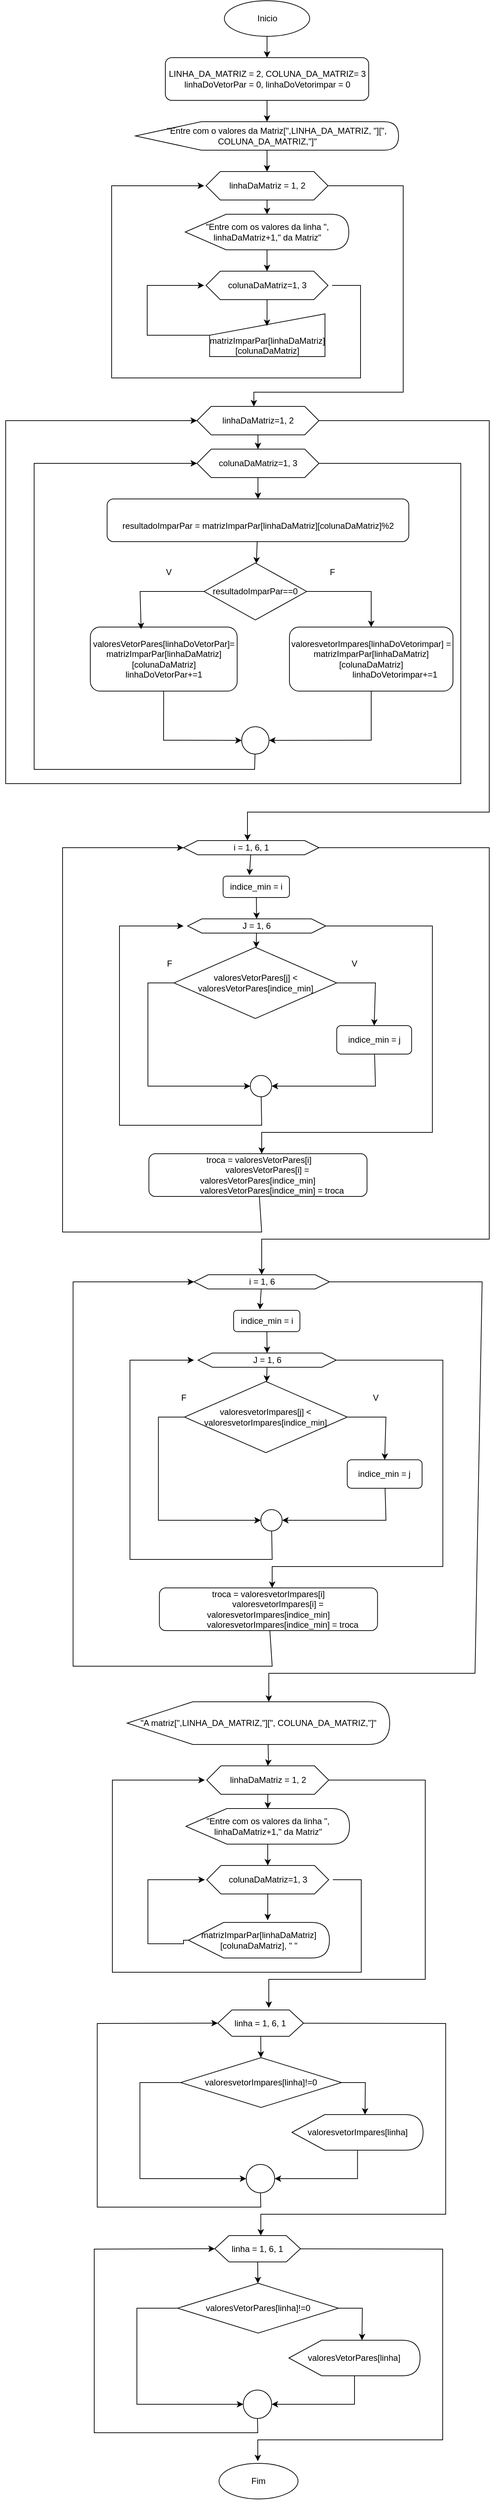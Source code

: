 <mxfile version="22.1.0" type="device">
  <diagram name="Página-1" id="ue63K10CFJ6aUtLxXUdk">
    <mxGraphModel dx="839" dy="464" grid="1" gridSize="10" guides="1" tooltips="1" connect="1" arrows="1" fold="1" page="1" pageScale="1" pageWidth="827" pageHeight="1169" math="0" shadow="0">
      <root>
        <mxCell id="0" />
        <mxCell id="1" parent="0" />
        <mxCell id="Yjbcp0f1BBSYqEVXcpDD-9" style="edgeStyle=orthogonalEdgeStyle;rounded=0;orthogonalLoop=1;jettySize=auto;html=1;" parent="1" source="Yjbcp0f1BBSYqEVXcpDD-1" target="Yjbcp0f1BBSYqEVXcpDD-4" edge="1">
          <mxGeometry relative="1" as="geometry" />
        </mxCell>
        <mxCell id="Yjbcp0f1BBSYqEVXcpDD-1" value="LINHA_DA_MATRIZ = 2, COLUNA_DA_MATRIZ= 3&lt;br&gt;linhaDoVetorPar = 0, linhaDoVetorimpar = 0" style="rounded=1;whiteSpace=wrap;html=1;" parent="1" vertex="1">
          <mxGeometry x="264.5" y="100" width="286" height="60" as="geometry" />
        </mxCell>
        <mxCell id="Yjbcp0f1BBSYqEVXcpDD-3" style="edgeStyle=orthogonalEdgeStyle;rounded=0;orthogonalLoop=1;jettySize=auto;html=1;" parent="1" source="Yjbcp0f1BBSYqEVXcpDD-2" target="Yjbcp0f1BBSYqEVXcpDD-1" edge="1">
          <mxGeometry relative="1" as="geometry" />
        </mxCell>
        <mxCell id="Yjbcp0f1BBSYqEVXcpDD-2" value="Inicio" style="ellipse;whiteSpace=wrap;html=1;" parent="1" vertex="1">
          <mxGeometry x="347.5" y="20" width="120" height="50" as="geometry" />
        </mxCell>
        <mxCell id="Yjbcp0f1BBSYqEVXcpDD-8" style="edgeStyle=orthogonalEdgeStyle;rounded=0;orthogonalLoop=1;jettySize=auto;html=1;" parent="1" source="Yjbcp0f1BBSYqEVXcpDD-4" target="Yjbcp0f1BBSYqEVXcpDD-7" edge="1">
          <mxGeometry relative="1" as="geometry" />
        </mxCell>
        <mxCell id="Yjbcp0f1BBSYqEVXcpDD-4" value="&amp;nbsp; &amp;nbsp; &amp;nbsp; &amp;nbsp; &quot;Entre com o valores da Matriz[&quot;,LINHA_DA_MATRIZ, &quot;][&quot;, COLUNA_DA_MATRIZ,&quot;]&quot;" style="shape=display;whiteSpace=wrap;html=1;" parent="1" vertex="1">
          <mxGeometry x="222.5" y="190" width="370" height="40" as="geometry" />
        </mxCell>
        <mxCell id="Yjbcp0f1BBSYqEVXcpDD-13" style="edgeStyle=orthogonalEdgeStyle;rounded=0;orthogonalLoop=1;jettySize=auto;html=1;" parent="1" source="Yjbcp0f1BBSYqEVXcpDD-7" target="Yjbcp0f1BBSYqEVXcpDD-10" edge="1">
          <mxGeometry relative="1" as="geometry" />
        </mxCell>
        <mxCell id="Yjbcp0f1BBSYqEVXcpDD-21" style="edgeStyle=none;rounded=0;orthogonalLoop=1;jettySize=auto;html=1;" parent="1" source="Yjbcp0f1BBSYqEVXcpDD-7" edge="1">
          <mxGeometry relative="1" as="geometry">
            <mxPoint x="389" y="590" as="targetPoint" />
            <Array as="points">
              <mxPoint x="599" y="280" />
              <mxPoint x="599" y="570" />
              <mxPoint x="389" y="570" />
            </Array>
          </mxGeometry>
        </mxCell>
        <mxCell id="Yjbcp0f1BBSYqEVXcpDD-7" value="linhaDaMatriz = 1, 2" style="shape=hexagon;perimeter=hexagonPerimeter2;whiteSpace=wrap;html=1;fixedSize=1;" parent="1" vertex="1">
          <mxGeometry x="321.75" y="260" width="171.5" height="40" as="geometry" />
        </mxCell>
        <mxCell id="Yjbcp0f1BBSYqEVXcpDD-14" style="edgeStyle=orthogonalEdgeStyle;rounded=0;orthogonalLoop=1;jettySize=auto;html=1;" parent="1" source="Yjbcp0f1BBSYqEVXcpDD-10" target="Yjbcp0f1BBSYqEVXcpDD-12" edge="1">
          <mxGeometry relative="1" as="geometry" />
        </mxCell>
        <mxCell id="Yjbcp0f1BBSYqEVXcpDD-10" value="&quot;Entre com os valores da linha &quot;, linhaDaMatriz+1,&quot; da Matriz&quot;" style="shape=display;whiteSpace=wrap;html=1;" parent="1" vertex="1">
          <mxGeometry x="292.5" y="320" width="230" height="50" as="geometry" />
        </mxCell>
        <mxCell id="Yjbcp0f1BBSYqEVXcpDD-12" value="colunaDaMatriz=1, 3" style="shape=hexagon;perimeter=hexagonPerimeter2;whiteSpace=wrap;html=1;fixedSize=1;" parent="1" vertex="1">
          <mxGeometry x="321.75" y="400" width="171.5" height="40" as="geometry" />
        </mxCell>
        <mxCell id="Yjbcp0f1BBSYqEVXcpDD-18" style="edgeStyle=orthogonalEdgeStyle;rounded=0;orthogonalLoop=1;jettySize=auto;html=1;" parent="1" source="Yjbcp0f1BBSYqEVXcpDD-15" edge="1">
          <mxGeometry relative="1" as="geometry">
            <mxPoint x="319" y="420" as="targetPoint" />
            <Array as="points">
              <mxPoint x="239" y="490" />
              <mxPoint x="239" y="420" />
              <mxPoint x="299" y="420" />
            </Array>
          </mxGeometry>
        </mxCell>
        <mxCell id="Yjbcp0f1BBSYqEVXcpDD-20" style="edgeStyle=none;rounded=0;orthogonalLoop=1;jettySize=auto;html=1;" parent="1" edge="1">
          <mxGeometry relative="1" as="geometry">
            <mxPoint x="319" y="280" as="targetPoint" />
            <mxPoint x="499" y="420" as="sourcePoint" />
            <Array as="points">
              <mxPoint x="539" y="420" />
              <mxPoint x="539" y="490" />
              <mxPoint x="539" y="550" />
              <mxPoint x="189" y="550" />
              <mxPoint x="189" y="280" />
            </Array>
          </mxGeometry>
        </mxCell>
        <mxCell id="Yjbcp0f1BBSYqEVXcpDD-15" value="&lt;br&gt;&lt;br&gt;matrizImparPar[linhaDaMatriz][colunaDaMatriz]" style="shape=manualInput;whiteSpace=wrap;html=1;" parent="1" vertex="1">
          <mxGeometry x="326.75" y="460" width="162.25" height="60" as="geometry" />
        </mxCell>
        <mxCell id="Yjbcp0f1BBSYqEVXcpDD-16" style="edgeStyle=orthogonalEdgeStyle;rounded=0;orthogonalLoop=1;jettySize=auto;html=1;entryX=0.497;entryY=0.283;entryDx=0;entryDy=0;entryPerimeter=0;" parent="1" source="Yjbcp0f1BBSYqEVXcpDD-12" target="Yjbcp0f1BBSYqEVXcpDD-15" edge="1">
          <mxGeometry relative="1" as="geometry" />
        </mxCell>
        <mxCell id="Yjbcp0f1BBSYqEVXcpDD-24" style="edgeStyle=none;rounded=0;orthogonalLoop=1;jettySize=auto;html=1;" parent="1" source="Yjbcp0f1BBSYqEVXcpDD-22" target="Yjbcp0f1BBSYqEVXcpDD-23" edge="1">
          <mxGeometry relative="1" as="geometry" />
        </mxCell>
        <mxCell id="Yjbcp0f1BBSYqEVXcpDD-42" style="edgeStyle=none;rounded=0;orthogonalLoop=1;jettySize=auto;html=1;" parent="1" source="Yjbcp0f1BBSYqEVXcpDD-22" edge="1">
          <mxGeometry relative="1" as="geometry">
            <mxPoint x="380" y="1200" as="targetPoint" />
            <Array as="points">
              <mxPoint x="720" y="610" />
              <mxPoint x="720" y="1160" />
              <mxPoint x="380" y="1160" />
            </Array>
          </mxGeometry>
        </mxCell>
        <mxCell id="Yjbcp0f1BBSYqEVXcpDD-22" value="linhaDaMatriz=1, 2" style="shape=hexagon;perimeter=hexagonPerimeter2;whiteSpace=wrap;html=1;fixedSize=1;" parent="1" vertex="1">
          <mxGeometry x="309" y="590" width="171.5" height="40" as="geometry" />
        </mxCell>
        <mxCell id="Yjbcp0f1BBSYqEVXcpDD-26" style="edgeStyle=none;rounded=0;orthogonalLoop=1;jettySize=auto;html=1;" parent="1" source="Yjbcp0f1BBSYqEVXcpDD-23" target="Yjbcp0f1BBSYqEVXcpDD-25" edge="1">
          <mxGeometry relative="1" as="geometry" />
        </mxCell>
        <mxCell id="Yjbcp0f1BBSYqEVXcpDD-41" style="edgeStyle=none;rounded=0;orthogonalLoop=1;jettySize=auto;html=1;entryX=0;entryY=0.5;entryDx=0;entryDy=0;" parent="1" source="Yjbcp0f1BBSYqEVXcpDD-23" target="Yjbcp0f1BBSYqEVXcpDD-22" edge="1">
          <mxGeometry relative="1" as="geometry">
            <mxPoint x="80" y="600" as="targetPoint" />
            <Array as="points">
              <mxPoint x="680" y="670" />
              <mxPoint x="680" y="1120" />
              <mxPoint x="40" y="1120" />
              <mxPoint x="40" y="610" />
            </Array>
          </mxGeometry>
        </mxCell>
        <mxCell id="Yjbcp0f1BBSYqEVXcpDD-23" value="colunaDaMatriz=1, 3" style="shape=hexagon;perimeter=hexagonPerimeter2;whiteSpace=wrap;html=1;fixedSize=1;" parent="1" vertex="1">
          <mxGeometry x="309" y="650" width="171.5" height="40" as="geometry" />
        </mxCell>
        <mxCell id="Yjbcp0f1BBSYqEVXcpDD-28" style="edgeStyle=none;rounded=0;orthogonalLoop=1;jettySize=auto;html=1;" parent="1" source="Yjbcp0f1BBSYqEVXcpDD-25" target="Yjbcp0f1BBSYqEVXcpDD-27" edge="1">
          <mxGeometry relative="1" as="geometry" />
        </mxCell>
        <mxCell id="Yjbcp0f1BBSYqEVXcpDD-25" value="&lt;div&gt;&lt;br&gt;&lt;/div&gt;&lt;div&gt;resultadoImparPar = matrizImparPar[linhaDaMatriz][colunaDaMatriz]%2&lt;span style=&quot;&quot;&gt;&lt;/span&gt;&lt;/div&gt;" style="rounded=1;whiteSpace=wrap;html=1;" parent="1" vertex="1">
          <mxGeometry x="182.63" y="720" width="424.25" height="60" as="geometry" />
        </mxCell>
        <mxCell id="Yjbcp0f1BBSYqEVXcpDD-32" style="edgeStyle=none;rounded=0;orthogonalLoop=1;jettySize=auto;html=1;entryX=0.5;entryY=0;entryDx=0;entryDy=0;" parent="1" source="Yjbcp0f1BBSYqEVXcpDD-27" target="Yjbcp0f1BBSYqEVXcpDD-30" edge="1">
          <mxGeometry relative="1" as="geometry">
            <Array as="points">
              <mxPoint x="554" y="850" />
            </Array>
          </mxGeometry>
        </mxCell>
        <mxCell id="Yjbcp0f1BBSYqEVXcpDD-27" value="resultadoImparPar==0" style="rhombus;whiteSpace=wrap;html=1;" parent="1" vertex="1">
          <mxGeometry x="319" y="810" width="144.25" height="80" as="geometry" />
        </mxCell>
        <mxCell id="Yjbcp0f1BBSYqEVXcpDD-37" style="edgeStyle=none;rounded=0;orthogonalLoop=1;jettySize=auto;html=1;entryX=0;entryY=0.5;entryDx=0;entryDy=0;" parent="1" source="Yjbcp0f1BBSYqEVXcpDD-29" target="Yjbcp0f1BBSYqEVXcpDD-35" edge="1">
          <mxGeometry relative="1" as="geometry">
            <Array as="points">
              <mxPoint x="262" y="1059" />
            </Array>
          </mxGeometry>
        </mxCell>
        <mxCell id="Yjbcp0f1BBSYqEVXcpDD-29" value="&lt;div&gt;valoresVetorPares[linhaDoVetorPar]= matrizImparPar[linhaDaMatriz][colunaDaMatriz]&lt;/div&gt;&lt;div&gt;linhaDoVetorPar+=1&lt;span style=&quot;&quot;&gt;&lt;/span&gt;&lt;/div&gt;" style="rounded=1;whiteSpace=wrap;html=1;" parent="1" vertex="1">
          <mxGeometry x="159" y="900" width="206.5" height="90" as="geometry" />
        </mxCell>
        <mxCell id="Yjbcp0f1BBSYqEVXcpDD-38" style="edgeStyle=none;rounded=0;orthogonalLoop=1;jettySize=auto;html=1;entryX=1;entryY=0.5;entryDx=0;entryDy=0;" parent="1" source="Yjbcp0f1BBSYqEVXcpDD-30" target="Yjbcp0f1BBSYqEVXcpDD-35" edge="1">
          <mxGeometry relative="1" as="geometry">
            <Array as="points">
              <mxPoint x="554" y="1059" />
            </Array>
          </mxGeometry>
        </mxCell>
        <mxCell id="Yjbcp0f1BBSYqEVXcpDD-30" value="valoresvetorImpares[linhaDoVetorimpar] = matrizImparPar[linhaDaMatriz][colunaDaMatriz]&#xa;                    linhaDoVetorimpar+=1" style="rounded=1;whiteSpace=wrap;html=1;" parent="1" vertex="1">
          <mxGeometry x="439" y="900" width="230" height="90" as="geometry" />
        </mxCell>
        <mxCell id="Yjbcp0f1BBSYqEVXcpDD-31" style="edgeStyle=none;rounded=0;orthogonalLoop=1;jettySize=auto;html=1;entryX=0.346;entryY=0.033;entryDx=0;entryDy=0;entryPerimeter=0;" parent="1" source="Yjbcp0f1BBSYqEVXcpDD-27" target="Yjbcp0f1BBSYqEVXcpDD-29" edge="1">
          <mxGeometry relative="1" as="geometry">
            <Array as="points">
              <mxPoint x="229" y="850" />
            </Array>
          </mxGeometry>
        </mxCell>
        <mxCell id="Yjbcp0f1BBSYqEVXcpDD-33" value="V" style="text;html=1;align=center;verticalAlign=middle;resizable=0;points=[];autosize=1;strokeColor=none;fillColor=none;" parent="1" vertex="1">
          <mxGeometry x="254" y="808" width="30" height="30" as="geometry" />
        </mxCell>
        <mxCell id="Yjbcp0f1BBSYqEVXcpDD-34" value="F" style="text;html=1;align=center;verticalAlign=middle;resizable=0;points=[];autosize=1;strokeColor=none;fillColor=none;" parent="1" vertex="1">
          <mxGeometry x="484" y="808" width="30" height="30" as="geometry" />
        </mxCell>
        <mxCell id="Yjbcp0f1BBSYqEVXcpDD-40" style="edgeStyle=none;rounded=0;orthogonalLoop=1;jettySize=auto;html=1;entryX=0;entryY=0.5;entryDx=0;entryDy=0;" parent="1" source="Yjbcp0f1BBSYqEVXcpDD-35" target="Yjbcp0f1BBSYqEVXcpDD-23" edge="1">
          <mxGeometry relative="1" as="geometry">
            <mxPoint x="130" y="670" as="targetPoint" />
            <Array as="points">
              <mxPoint x="390" y="1100" />
              <mxPoint x="80" y="1100" />
              <mxPoint x="80" y="670" />
            </Array>
          </mxGeometry>
        </mxCell>
        <mxCell id="Yjbcp0f1BBSYqEVXcpDD-35" value="" style="ellipse;whiteSpace=wrap;html=1;aspect=fixed;" parent="1" vertex="1">
          <mxGeometry x="371.88" y="1040" width="38.5" height="38.5" as="geometry" />
        </mxCell>
        <mxCell id="Yjbcp0f1BBSYqEVXcpDD-63" style="edgeStyle=none;rounded=0;orthogonalLoop=1;jettySize=auto;html=1;exitX=1;exitY=0.5;exitDx=0;exitDy=0;" parent="1" source="Yjbcp0f1BBSYqEVXcpDD-43" edge="1">
          <mxGeometry relative="1" as="geometry">
            <mxPoint x="400" y="1810" as="targetPoint" />
            <Array as="points">
              <mxPoint x="720" y="1210" />
              <mxPoint x="720" y="1760" />
              <mxPoint x="400" y="1760" />
            </Array>
          </mxGeometry>
        </mxCell>
        <mxCell id="Yjbcp0f1BBSYqEVXcpDD-43" value="i = 1, 6, 1" style="shape=hexagon;perimeter=hexagonPerimeter2;whiteSpace=wrap;html=1;fixedSize=1;" parent="1" vertex="1">
          <mxGeometry x="290" y="1200" width="190.5" height="20" as="geometry" />
        </mxCell>
        <mxCell id="Yjbcp0f1BBSYqEVXcpDD-47" style="edgeStyle=none;rounded=0;orthogonalLoop=1;jettySize=auto;html=1;" parent="1" source="Yjbcp0f1BBSYqEVXcpDD-44" target="Yjbcp0f1BBSYqEVXcpDD-46" edge="1">
          <mxGeometry relative="1" as="geometry" />
        </mxCell>
        <mxCell id="Yjbcp0f1BBSYqEVXcpDD-44" value="indice_min = i" style="rounded=1;whiteSpace=wrap;html=1;" parent="1" vertex="1">
          <mxGeometry x="345.75" y="1250" width="93.25" height="30" as="geometry" />
        </mxCell>
        <mxCell id="Yjbcp0f1BBSYqEVXcpDD-45" style="edgeStyle=none;rounded=0;orthogonalLoop=1;jettySize=auto;html=1;entryX=0.396;entryY=-0.043;entryDx=0;entryDy=0;entryPerimeter=0;" parent="1" source="Yjbcp0f1BBSYqEVXcpDD-43" target="Yjbcp0f1BBSYqEVXcpDD-44" edge="1">
          <mxGeometry relative="1" as="geometry" />
        </mxCell>
        <mxCell id="Yjbcp0f1BBSYqEVXcpDD-49" style="edgeStyle=none;rounded=0;orthogonalLoop=1;jettySize=auto;html=1;" parent="1" source="Yjbcp0f1BBSYqEVXcpDD-46" target="Yjbcp0f1BBSYqEVXcpDD-48" edge="1">
          <mxGeometry relative="1" as="geometry" />
        </mxCell>
        <mxCell id="Yjbcp0f1BBSYqEVXcpDD-59" style="edgeStyle=none;rounded=0;orthogonalLoop=1;jettySize=auto;html=1;" parent="1" source="Yjbcp0f1BBSYqEVXcpDD-46" edge="1">
          <mxGeometry relative="1" as="geometry">
            <mxPoint x="400" y="1640" as="targetPoint" />
            <Array as="points">
              <mxPoint x="640" y="1320" />
              <mxPoint x="640" y="1610" />
              <mxPoint x="400" y="1610" />
            </Array>
          </mxGeometry>
        </mxCell>
        <mxCell id="Yjbcp0f1BBSYqEVXcpDD-46" value="J = 1, 6" style="shape=hexagon;perimeter=hexagonPerimeter2;whiteSpace=wrap;html=1;fixedSize=1;" parent="1" vertex="1">
          <mxGeometry x="295.88" y="1310" width="194.12" height="20" as="geometry" />
        </mxCell>
        <mxCell id="Yjbcp0f1BBSYqEVXcpDD-52" style="edgeStyle=none;rounded=0;orthogonalLoop=1;jettySize=auto;html=1;exitX=1;exitY=0.5;exitDx=0;exitDy=0;entryX=0.5;entryY=0;entryDx=0;entryDy=0;" parent="1" source="Yjbcp0f1BBSYqEVXcpDD-48" target="Yjbcp0f1BBSYqEVXcpDD-50" edge="1">
          <mxGeometry relative="1" as="geometry">
            <Array as="points">
              <mxPoint x="560" y="1400" />
            </Array>
          </mxGeometry>
        </mxCell>
        <mxCell id="Yjbcp0f1BBSYqEVXcpDD-54" style="edgeStyle=none;rounded=0;orthogonalLoop=1;jettySize=auto;html=1;entryX=0;entryY=0.5;entryDx=0;entryDy=0;" parent="1" source="Yjbcp0f1BBSYqEVXcpDD-48" target="Yjbcp0f1BBSYqEVXcpDD-53" edge="1">
          <mxGeometry relative="1" as="geometry">
            <Array as="points">
              <mxPoint x="240" y="1400" />
              <mxPoint x="240" y="1545" />
            </Array>
          </mxGeometry>
        </mxCell>
        <mxCell id="Yjbcp0f1BBSYqEVXcpDD-48" value="valoresVetorPares[j] &amp;lt; valoresVetorPares[indice_min]" style="rhombus;whiteSpace=wrap;html=1;" parent="1" vertex="1">
          <mxGeometry x="276.69" y="1350" width="228.87" height="100" as="geometry" />
        </mxCell>
        <mxCell id="Yjbcp0f1BBSYqEVXcpDD-55" style="edgeStyle=none;rounded=0;orthogonalLoop=1;jettySize=auto;html=1;entryX=1;entryY=0.5;entryDx=0;entryDy=0;" parent="1" source="Yjbcp0f1BBSYqEVXcpDD-50" target="Yjbcp0f1BBSYqEVXcpDD-53" edge="1">
          <mxGeometry relative="1" as="geometry">
            <Array as="points">
              <mxPoint x="560" y="1545" />
            </Array>
          </mxGeometry>
        </mxCell>
        <mxCell id="Yjbcp0f1BBSYqEVXcpDD-50" value="indice_min = j" style="rounded=1;whiteSpace=wrap;html=1;" parent="1" vertex="1">
          <mxGeometry x="505.56" y="1460" width="105.25" height="40" as="geometry" />
        </mxCell>
        <mxCell id="Yjbcp0f1BBSYqEVXcpDD-56" style="edgeStyle=none;rounded=0;orthogonalLoop=1;jettySize=auto;html=1;" parent="1" source="Yjbcp0f1BBSYqEVXcpDD-53" edge="1">
          <mxGeometry relative="1" as="geometry">
            <mxPoint x="290" y="1320" as="targetPoint" />
            <Array as="points">
              <mxPoint x="400" y="1600" />
              <mxPoint x="200" y="1600" />
              <mxPoint x="200" y="1320" />
            </Array>
          </mxGeometry>
        </mxCell>
        <mxCell id="Yjbcp0f1BBSYqEVXcpDD-53" value="" style="ellipse;whiteSpace=wrap;html=1;aspect=fixed;" parent="1" vertex="1">
          <mxGeometry x="384" y="1530" width="30" height="30" as="geometry" />
        </mxCell>
        <mxCell id="Yjbcp0f1BBSYqEVXcpDD-62" style="edgeStyle=none;rounded=0;orthogonalLoop=1;jettySize=auto;html=1;entryX=0;entryY=0.5;entryDx=0;entryDy=0;" parent="1" source="Yjbcp0f1BBSYqEVXcpDD-61" target="Yjbcp0f1BBSYqEVXcpDD-43" edge="1">
          <mxGeometry relative="1" as="geometry">
            <mxPoint x="200" y="1210" as="targetPoint" />
            <Array as="points">
              <mxPoint x="400" y="1750" />
              <mxPoint x="120" y="1750" />
              <mxPoint x="120" y="1210" />
            </Array>
          </mxGeometry>
        </mxCell>
        <mxCell id="Yjbcp0f1BBSYqEVXcpDD-61" value="&lt;div&gt;&amp;nbsp;troca = valoresVetorPares[i]&lt;/div&gt;&lt;div&gt;&amp;nbsp; &amp;nbsp; &amp;nbsp; &amp;nbsp; valoresVetorPares[i] = valoresVetorPares[indice_min]&lt;span style=&quot;&quot;&gt;&lt;/span&gt;&lt;/div&gt;&lt;div&gt;&lt;span style=&quot;&quot;&gt;&lt;span style=&quot;&quot;&gt;&lt;span style=&quot;white-space: pre;&quot;&gt;&amp;nbsp;&amp;nbsp;&amp;nbsp;&amp;nbsp;&lt;/span&gt;&lt;/span&gt;&amp;nbsp; &amp;nbsp; &amp;nbsp; &amp;nbsp; valoresVetorPares[indice_min] = troca&lt;/span&gt;&lt;/div&gt;" style="rounded=1;whiteSpace=wrap;html=1;" parent="1" vertex="1">
          <mxGeometry x="241.38" y="1640" width="306.75" height="60" as="geometry" />
        </mxCell>
        <mxCell id="Yjbcp0f1BBSYqEVXcpDD-84" style="edgeStyle=none;rounded=0;orthogonalLoop=1;jettySize=auto;html=1;" parent="1" source="Yjbcp0f1BBSYqEVXcpDD-64" edge="1">
          <mxGeometry relative="1" as="geometry">
            <mxPoint x="410" y="2410" as="targetPoint" />
            <Array as="points">
              <mxPoint x="710" y="1820" />
              <mxPoint x="700" y="2370" />
              <mxPoint x="410" y="2370" />
            </Array>
          </mxGeometry>
        </mxCell>
        <mxCell id="Yjbcp0f1BBSYqEVXcpDD-64" value="i = 1, 6" style="shape=hexagon;perimeter=hexagonPerimeter2;whiteSpace=wrap;html=1;fixedSize=1;" parent="1" vertex="1">
          <mxGeometry x="304.76" y="1810" width="190.5" height="20" as="geometry" />
        </mxCell>
        <mxCell id="Yjbcp0f1BBSYqEVXcpDD-65" style="edgeStyle=none;rounded=0;orthogonalLoop=1;jettySize=auto;html=1;" parent="1" source="Yjbcp0f1BBSYqEVXcpDD-66" target="Yjbcp0f1BBSYqEVXcpDD-70" edge="1">
          <mxGeometry relative="1" as="geometry" />
        </mxCell>
        <mxCell id="Yjbcp0f1BBSYqEVXcpDD-66" value="indice_min = i" style="rounded=1;whiteSpace=wrap;html=1;" parent="1" vertex="1">
          <mxGeometry x="360.51" y="1860" width="93.25" height="30" as="geometry" />
        </mxCell>
        <mxCell id="Yjbcp0f1BBSYqEVXcpDD-67" style="edgeStyle=none;rounded=0;orthogonalLoop=1;jettySize=auto;html=1;entryX=0.396;entryY=-0.043;entryDx=0;entryDy=0;entryPerimeter=0;" parent="1" source="Yjbcp0f1BBSYqEVXcpDD-64" target="Yjbcp0f1BBSYqEVXcpDD-66" edge="1">
          <mxGeometry relative="1" as="geometry" />
        </mxCell>
        <mxCell id="Yjbcp0f1BBSYqEVXcpDD-68" style="edgeStyle=none;rounded=0;orthogonalLoop=1;jettySize=auto;html=1;" parent="1" source="Yjbcp0f1BBSYqEVXcpDD-70" target="Yjbcp0f1BBSYqEVXcpDD-73" edge="1">
          <mxGeometry relative="1" as="geometry" />
        </mxCell>
        <mxCell id="Yjbcp0f1BBSYqEVXcpDD-69" style="edgeStyle=none;rounded=0;orthogonalLoop=1;jettySize=auto;html=1;" parent="1" source="Yjbcp0f1BBSYqEVXcpDD-70" edge="1">
          <mxGeometry relative="1" as="geometry">
            <mxPoint x="414.76" y="2250" as="targetPoint" />
            <Array as="points">
              <mxPoint x="654.76" y="1930" />
              <mxPoint x="654.76" y="2220" />
              <mxPoint x="414.76" y="2220" />
            </Array>
          </mxGeometry>
        </mxCell>
        <mxCell id="Yjbcp0f1BBSYqEVXcpDD-70" value="J = 1, 6" style="shape=hexagon;perimeter=hexagonPerimeter2;whiteSpace=wrap;html=1;fixedSize=1;" parent="1" vertex="1">
          <mxGeometry x="310.64" y="1920" width="194.12" height="20" as="geometry" />
        </mxCell>
        <mxCell id="Yjbcp0f1BBSYqEVXcpDD-71" style="edgeStyle=none;rounded=0;orthogonalLoop=1;jettySize=auto;html=1;exitX=1;exitY=0.5;exitDx=0;exitDy=0;entryX=0.5;entryY=0;entryDx=0;entryDy=0;" parent="1" source="Yjbcp0f1BBSYqEVXcpDD-73" target="Yjbcp0f1BBSYqEVXcpDD-75" edge="1">
          <mxGeometry relative="1" as="geometry">
            <Array as="points">
              <mxPoint x="574.76" y="2010" />
            </Array>
          </mxGeometry>
        </mxCell>
        <mxCell id="Yjbcp0f1BBSYqEVXcpDD-72" style="edgeStyle=none;rounded=0;orthogonalLoop=1;jettySize=auto;html=1;entryX=0;entryY=0.5;entryDx=0;entryDy=0;" parent="1" source="Yjbcp0f1BBSYqEVXcpDD-73" target="Yjbcp0f1BBSYqEVXcpDD-77" edge="1">
          <mxGeometry relative="1" as="geometry">
            <Array as="points">
              <mxPoint x="254.76" y="2010" />
              <mxPoint x="254.76" y="2155" />
            </Array>
          </mxGeometry>
        </mxCell>
        <mxCell id="Yjbcp0f1BBSYqEVXcpDD-73" value="valoresvetorImpares[j] &amp;lt; valoresvetorImpares[indice_min]" style="rhombus;whiteSpace=wrap;html=1;" parent="1" vertex="1">
          <mxGeometry x="291.45" y="1960" width="228.87" height="100" as="geometry" />
        </mxCell>
        <mxCell id="Yjbcp0f1BBSYqEVXcpDD-74" style="edgeStyle=none;rounded=0;orthogonalLoop=1;jettySize=auto;html=1;entryX=1;entryY=0.5;entryDx=0;entryDy=0;" parent="1" source="Yjbcp0f1BBSYqEVXcpDD-75" target="Yjbcp0f1BBSYqEVXcpDD-77" edge="1">
          <mxGeometry relative="1" as="geometry">
            <Array as="points">
              <mxPoint x="574.76" y="2155" />
            </Array>
          </mxGeometry>
        </mxCell>
        <mxCell id="Yjbcp0f1BBSYqEVXcpDD-75" value="indice_min = j" style="rounded=1;whiteSpace=wrap;html=1;" parent="1" vertex="1">
          <mxGeometry x="520.32" y="2070" width="105.25" height="40" as="geometry" />
        </mxCell>
        <mxCell id="Yjbcp0f1BBSYqEVXcpDD-76" style="edgeStyle=none;rounded=0;orthogonalLoop=1;jettySize=auto;html=1;" parent="1" source="Yjbcp0f1BBSYqEVXcpDD-77" edge="1">
          <mxGeometry relative="1" as="geometry">
            <mxPoint x="304.76" y="1930" as="targetPoint" />
            <Array as="points">
              <mxPoint x="414.76" y="2210" />
              <mxPoint x="214.76" y="2210" />
              <mxPoint x="214.76" y="1930" />
            </Array>
          </mxGeometry>
        </mxCell>
        <mxCell id="Yjbcp0f1BBSYqEVXcpDD-77" value="" style="ellipse;whiteSpace=wrap;html=1;aspect=fixed;" parent="1" vertex="1">
          <mxGeometry x="398.76" y="2140" width="30" height="30" as="geometry" />
        </mxCell>
        <mxCell id="Yjbcp0f1BBSYqEVXcpDD-78" style="edgeStyle=none;rounded=0;orthogonalLoop=1;jettySize=auto;html=1;entryX=0;entryY=0.5;entryDx=0;entryDy=0;" parent="1" source="Yjbcp0f1BBSYqEVXcpDD-79" target="Yjbcp0f1BBSYqEVXcpDD-64" edge="1">
          <mxGeometry relative="1" as="geometry">
            <mxPoint x="214.76" y="1820" as="targetPoint" />
            <Array as="points">
              <mxPoint x="414.76" y="2360" />
              <mxPoint x="134.76" y="2360" />
              <mxPoint x="134.76" y="1820" />
            </Array>
          </mxGeometry>
        </mxCell>
        <mxCell id="Yjbcp0f1BBSYqEVXcpDD-79" value="&lt;div&gt;troca = valoresvetorImpares[i]&lt;/div&gt;&lt;div&gt;&amp;nbsp; &amp;nbsp; &amp;nbsp; &amp;nbsp; valoresvetorImpares[i] = valoresvetorImpares[indice_min]&lt;span style=&quot;&quot;&gt;&lt;/span&gt;&lt;/div&gt;&lt;div&gt;&lt;span style=&quot;&quot;&gt;&lt;span style=&quot;&quot;&gt;&lt;span style=&quot;white-space: pre;&quot;&gt;&amp;nbsp;&amp;nbsp;&amp;nbsp;&amp;nbsp;&lt;/span&gt;&lt;/span&gt;&amp;nbsp; &amp;nbsp; &amp;nbsp; &amp;nbsp; valoresvetorImpares[indice_min] = troca&lt;/span&gt;&lt;/div&gt;" style="rounded=1;whiteSpace=wrap;html=1;" parent="1" vertex="1">
          <mxGeometry x="256.14" y="2250" width="306.75" height="60" as="geometry" />
        </mxCell>
        <mxCell id="Yjbcp0f1BBSYqEVXcpDD-80" value="V" style="text;html=1;align=center;verticalAlign=middle;resizable=0;points=[];autosize=1;strokeColor=none;fillColor=none;" parent="1" vertex="1">
          <mxGeometry x="545" y="1968" width="30" height="30" as="geometry" />
        </mxCell>
        <mxCell id="Yjbcp0f1BBSYqEVXcpDD-81" value="F" style="text;html=1;align=center;verticalAlign=middle;resizable=0;points=[];autosize=1;strokeColor=none;fillColor=none;" parent="1" vertex="1">
          <mxGeometry x="275" y="1968" width="30" height="30" as="geometry" />
        </mxCell>
        <mxCell id="Yjbcp0f1BBSYqEVXcpDD-82" value="V" style="text;html=1;align=center;verticalAlign=middle;resizable=0;points=[];autosize=1;strokeColor=none;fillColor=none;" parent="1" vertex="1">
          <mxGeometry x="515" y="1358" width="30" height="30" as="geometry" />
        </mxCell>
        <mxCell id="Yjbcp0f1BBSYqEVXcpDD-83" value="F" style="text;html=1;align=center;verticalAlign=middle;resizable=0;points=[];autosize=1;strokeColor=none;fillColor=none;" parent="1" vertex="1">
          <mxGeometry x="255" y="1358" width="30" height="30" as="geometry" />
        </mxCell>
        <mxCell id="Yjbcp0f1BBSYqEVXcpDD-85" value="&quot;A matriz[&quot;,LINHA_DA_MATRIZ,&quot;][&quot;, COLUNA_DA_MATRIZ,&quot;]&quot;" style="shape=display;whiteSpace=wrap;html=1;" parent="1" vertex="1">
          <mxGeometry x="210.89" y="2410" width="369.11" height="60" as="geometry" />
        </mxCell>
        <mxCell id="Yjbcp0f1BBSYqEVXcpDD-87" style="edgeStyle=orthogonalEdgeStyle;rounded=0;orthogonalLoop=1;jettySize=auto;html=1;" parent="1" target="Yjbcp0f1BBSYqEVXcpDD-89" edge="1">
          <mxGeometry relative="1" as="geometry">
            <mxPoint x="409" y="2470" as="sourcePoint" />
          </mxGeometry>
        </mxCell>
        <mxCell id="Yjbcp0f1BBSYqEVXcpDD-88" style="edgeStyle=orthogonalEdgeStyle;rounded=0;orthogonalLoop=1;jettySize=auto;html=1;" parent="1" source="Yjbcp0f1BBSYqEVXcpDD-89" target="Yjbcp0f1BBSYqEVXcpDD-91" edge="1">
          <mxGeometry relative="1" as="geometry" />
        </mxCell>
        <mxCell id="Yjbcp0f1BBSYqEVXcpDD-98" style="edgeStyle=none;rounded=0;orthogonalLoop=1;jettySize=auto;html=1;" parent="1" source="Yjbcp0f1BBSYqEVXcpDD-89" edge="1">
          <mxGeometry relative="1" as="geometry">
            <mxPoint x="410" y="2840" as="targetPoint" />
            <Array as="points">
              <mxPoint x="630" y="2520" />
              <mxPoint x="630" y="2800" />
              <mxPoint x="410" y="2800" />
            </Array>
          </mxGeometry>
        </mxCell>
        <mxCell id="Yjbcp0f1BBSYqEVXcpDD-89" value="linhaDaMatriz = 1, 2" style="shape=hexagon;perimeter=hexagonPerimeter2;whiteSpace=wrap;html=1;fixedSize=1;" parent="1" vertex="1">
          <mxGeometry x="322.75" y="2500" width="171.5" height="40" as="geometry" />
        </mxCell>
        <mxCell id="Yjbcp0f1BBSYqEVXcpDD-90" style="edgeStyle=orthogonalEdgeStyle;rounded=0;orthogonalLoop=1;jettySize=auto;html=1;" parent="1" source="Yjbcp0f1BBSYqEVXcpDD-91" target="Yjbcp0f1BBSYqEVXcpDD-92" edge="1">
          <mxGeometry relative="1" as="geometry" />
        </mxCell>
        <mxCell id="Yjbcp0f1BBSYqEVXcpDD-91" value="&quot;Entre com os valores da linha &quot;, linhaDaMatriz+1,&quot; da Matriz&quot;" style="shape=display;whiteSpace=wrap;html=1;" parent="1" vertex="1">
          <mxGeometry x="293.5" y="2560" width="230" height="50" as="geometry" />
        </mxCell>
        <mxCell id="Yjbcp0f1BBSYqEVXcpDD-92" value="colunaDaMatriz=1, 3" style="shape=hexagon;perimeter=hexagonPerimeter2;whiteSpace=wrap;html=1;fixedSize=1;" parent="1" vertex="1">
          <mxGeometry x="322.75" y="2640" width="171.5" height="40" as="geometry" />
        </mxCell>
        <mxCell id="Yjbcp0f1BBSYqEVXcpDD-93" style="edgeStyle=orthogonalEdgeStyle;rounded=0;orthogonalLoop=1;jettySize=auto;html=1;exitX=0;exitY=0.5;exitDx=0;exitDy=0;exitPerimeter=0;" parent="1" source="Yjbcp0f1BBSYqEVXcpDD-97" edge="1">
          <mxGeometry relative="1" as="geometry">
            <mxPoint x="320" y="2660" as="targetPoint" />
            <Array as="points">
              <mxPoint x="290" y="2745" />
              <mxPoint x="290" y="2750" />
              <mxPoint x="240" y="2750" />
              <mxPoint x="240" y="2660" />
            </Array>
            <mxPoint x="290" y="2740" as="sourcePoint" />
          </mxGeometry>
        </mxCell>
        <mxCell id="Yjbcp0f1BBSYqEVXcpDD-94" style="edgeStyle=none;rounded=0;orthogonalLoop=1;jettySize=auto;html=1;" parent="1" edge="1">
          <mxGeometry relative="1" as="geometry">
            <mxPoint x="320" y="2520" as="targetPoint" />
            <mxPoint x="500" y="2660" as="sourcePoint" />
            <Array as="points">
              <mxPoint x="540" y="2660" />
              <mxPoint x="540" y="2730" />
              <mxPoint x="540" y="2790" />
              <mxPoint x="190" y="2790" />
              <mxPoint x="190" y="2520" />
            </Array>
          </mxGeometry>
        </mxCell>
        <mxCell id="Yjbcp0f1BBSYqEVXcpDD-96" style="edgeStyle=orthogonalEdgeStyle;rounded=0;orthogonalLoop=1;jettySize=auto;html=1;entryX=0.497;entryY=0.283;entryDx=0;entryDy=0;entryPerimeter=0;" parent="1" source="Yjbcp0f1BBSYqEVXcpDD-92" edge="1">
          <mxGeometry relative="1" as="geometry">
            <mxPoint x="408.388" y="2716.98" as="targetPoint" />
          </mxGeometry>
        </mxCell>
        <mxCell id="Yjbcp0f1BBSYqEVXcpDD-97" value="matrizImparPar[linhaDaMatriz][colunaDaMatriz], &quot; &quot;" style="shape=display;whiteSpace=wrap;html=1;" parent="1" vertex="1">
          <mxGeometry x="297.01" y="2720" width="198.25" height="50" as="geometry" />
        </mxCell>
        <mxCell id="Yjbcp0f1BBSYqEVXcpDD-101" style="edgeStyle=none;rounded=0;orthogonalLoop=1;jettySize=auto;html=1;" parent="1" source="Yjbcp0f1BBSYqEVXcpDD-99" target="Yjbcp0f1BBSYqEVXcpDD-100" edge="1">
          <mxGeometry relative="1" as="geometry" />
        </mxCell>
        <mxCell id="Yjbcp0f1BBSYqEVXcpDD-109" style="edgeStyle=none;rounded=0;orthogonalLoop=1;jettySize=auto;html=1;" parent="1" source="Yjbcp0f1BBSYqEVXcpDD-99" edge="1">
          <mxGeometry relative="1" as="geometry">
            <mxPoint x="398.76" y="3160" as="targetPoint" />
            <Array as="points">
              <mxPoint x="658.76" y="2862" />
              <mxPoint x="658.76" y="3130" />
              <mxPoint x="398.76" y="3130" />
            </Array>
          </mxGeometry>
        </mxCell>
        <mxCell id="Yjbcp0f1BBSYqEVXcpDD-99" value="linha = 1, 6, 1" style="shape=hexagon;perimeter=hexagonPerimeter2;whiteSpace=wrap;html=1;fixedSize=1;" parent="1" vertex="1">
          <mxGeometry x="338.28" y="2843" width="120.48" height="37" as="geometry" />
        </mxCell>
        <mxCell id="Yjbcp0f1BBSYqEVXcpDD-106" style="edgeStyle=none;rounded=0;orthogonalLoop=1;jettySize=auto;html=1;entryX=0;entryY=0.5;entryDx=0;entryDy=0;" parent="1" source="Yjbcp0f1BBSYqEVXcpDD-100" target="Yjbcp0f1BBSYqEVXcpDD-103" edge="1">
          <mxGeometry relative="1" as="geometry">
            <Array as="points">
              <mxPoint x="228.76" y="2945" />
              <mxPoint x="228.76" y="3080" />
            </Array>
          </mxGeometry>
        </mxCell>
        <mxCell id="Yjbcp0f1BBSYqEVXcpDD-100" value="valoresvetorImpares[linha]!=0" style="rhombus;whiteSpace=wrap;html=1;" parent="1" vertex="1">
          <mxGeometry x="286.02" y="2910" width="226.24" height="70" as="geometry" />
        </mxCell>
        <mxCell id="Yjbcp0f1BBSYqEVXcpDD-105" style="edgeStyle=none;rounded=0;orthogonalLoop=1;jettySize=auto;html=1;entryX=1;entryY=0.5;entryDx=0;entryDy=0;" parent="1" source="Yjbcp0f1BBSYqEVXcpDD-102" target="Yjbcp0f1BBSYqEVXcpDD-103" edge="1">
          <mxGeometry relative="1" as="geometry">
            <Array as="points">
              <mxPoint x="534.76" y="3080" />
            </Array>
          </mxGeometry>
        </mxCell>
        <mxCell id="Yjbcp0f1BBSYqEVXcpDD-102" value="valoresvetorImpares[linha]" style="shape=display;whiteSpace=wrap;html=1;" parent="1" vertex="1">
          <mxGeometry x="442.52" y="2990" width="184.44" height="50" as="geometry" />
        </mxCell>
        <mxCell id="Yjbcp0f1BBSYqEVXcpDD-107" style="edgeStyle=none;rounded=0;orthogonalLoop=1;jettySize=auto;html=1;entryX=0;entryY=0.5;entryDx=0;entryDy=0;" parent="1" source="Yjbcp0f1BBSYqEVXcpDD-103" target="Yjbcp0f1BBSYqEVXcpDD-99" edge="1">
          <mxGeometry relative="1" as="geometry">
            <mxPoint x="168.76" y="2860" as="targetPoint" />
            <Array as="points">
              <mxPoint x="398.76" y="3120" />
              <mxPoint x="168.76" y="3120" />
              <mxPoint x="168.76" y="2862" />
            </Array>
          </mxGeometry>
        </mxCell>
        <mxCell id="Yjbcp0f1BBSYqEVXcpDD-103" value="" style="ellipse;whiteSpace=wrap;html=1;aspect=fixed;" parent="1" vertex="1">
          <mxGeometry x="378.28" y="3060" width="40" height="40" as="geometry" />
        </mxCell>
        <mxCell id="Yjbcp0f1BBSYqEVXcpDD-108" style="edgeStyle=none;rounded=0;orthogonalLoop=1;jettySize=auto;html=1;entryX=0;entryY=0;entryDx=102.775;entryDy=0;entryPerimeter=0;" parent="1" source="Yjbcp0f1BBSYqEVXcpDD-100" target="Yjbcp0f1BBSYqEVXcpDD-102" edge="1">
          <mxGeometry relative="1" as="geometry">
            <Array as="points">
              <mxPoint x="545.76" y="2945" />
            </Array>
          </mxGeometry>
        </mxCell>
        <mxCell id="Yjbcp0f1BBSYqEVXcpDD-110" style="edgeStyle=none;rounded=0;orthogonalLoop=1;jettySize=auto;html=1;" parent="1" source="Yjbcp0f1BBSYqEVXcpDD-112" target="Yjbcp0f1BBSYqEVXcpDD-114" edge="1">
          <mxGeometry relative="1" as="geometry" />
        </mxCell>
        <mxCell id="Yjbcp0f1BBSYqEVXcpDD-111" style="edgeStyle=none;rounded=0;orthogonalLoop=1;jettySize=auto;html=1;" parent="1" source="Yjbcp0f1BBSYqEVXcpDD-112" edge="1">
          <mxGeometry relative="1" as="geometry">
            <mxPoint x="394.52" y="3477" as="targetPoint" />
            <Array as="points">
              <mxPoint x="654.52" y="3179" />
              <mxPoint x="654.52" y="3447" />
              <mxPoint x="394.52" y="3447" />
            </Array>
          </mxGeometry>
        </mxCell>
        <mxCell id="Yjbcp0f1BBSYqEVXcpDD-112" value="linha = 1, 6, 1" style="shape=hexagon;perimeter=hexagonPerimeter2;whiteSpace=wrap;html=1;fixedSize=1;" parent="1" vertex="1">
          <mxGeometry x="334.04" y="3160" width="120.48" height="37" as="geometry" />
        </mxCell>
        <mxCell id="Yjbcp0f1BBSYqEVXcpDD-113" style="edgeStyle=none;rounded=0;orthogonalLoop=1;jettySize=auto;html=1;entryX=0;entryY=0.5;entryDx=0;entryDy=0;" parent="1" source="Yjbcp0f1BBSYqEVXcpDD-114" target="Yjbcp0f1BBSYqEVXcpDD-118" edge="1">
          <mxGeometry relative="1" as="geometry">
            <Array as="points">
              <mxPoint x="224.52" y="3262" />
              <mxPoint x="224.52" y="3397" />
            </Array>
          </mxGeometry>
        </mxCell>
        <mxCell id="Yjbcp0f1BBSYqEVXcpDD-114" value="valoresVetorPares[linha]!=0" style="rhombus;whiteSpace=wrap;html=1;" parent="1" vertex="1">
          <mxGeometry x="281.78" y="3227" width="226.24" height="70" as="geometry" />
        </mxCell>
        <mxCell id="Yjbcp0f1BBSYqEVXcpDD-115" style="edgeStyle=none;rounded=0;orthogonalLoop=1;jettySize=auto;html=1;entryX=1;entryY=0.5;entryDx=0;entryDy=0;" parent="1" source="Yjbcp0f1BBSYqEVXcpDD-116" target="Yjbcp0f1BBSYqEVXcpDD-118" edge="1">
          <mxGeometry relative="1" as="geometry">
            <Array as="points">
              <mxPoint x="530.52" y="3397" />
            </Array>
          </mxGeometry>
        </mxCell>
        <mxCell id="Yjbcp0f1BBSYqEVXcpDD-116" value="valoresVetorPares[linha]" style="shape=display;whiteSpace=wrap;html=1;" parent="1" vertex="1">
          <mxGeometry x="438.28" y="3307" width="184.44" height="50" as="geometry" />
        </mxCell>
        <mxCell id="Yjbcp0f1BBSYqEVXcpDD-117" style="edgeStyle=none;rounded=0;orthogonalLoop=1;jettySize=auto;html=1;entryX=0;entryY=0.5;entryDx=0;entryDy=0;" parent="1" source="Yjbcp0f1BBSYqEVXcpDD-118" target="Yjbcp0f1BBSYqEVXcpDD-112" edge="1">
          <mxGeometry relative="1" as="geometry">
            <mxPoint x="164.52" y="3177" as="targetPoint" />
            <Array as="points">
              <mxPoint x="394.52" y="3437" />
              <mxPoint x="164.52" y="3437" />
              <mxPoint x="164.52" y="3179" />
            </Array>
          </mxGeometry>
        </mxCell>
        <mxCell id="Yjbcp0f1BBSYqEVXcpDD-118" value="" style="ellipse;whiteSpace=wrap;html=1;aspect=fixed;" parent="1" vertex="1">
          <mxGeometry x="374.04" y="3377" width="40" height="40" as="geometry" />
        </mxCell>
        <mxCell id="Yjbcp0f1BBSYqEVXcpDD-119" style="edgeStyle=none;rounded=0;orthogonalLoop=1;jettySize=auto;html=1;entryX=0;entryY=0;entryDx=102.775;entryDy=0;entryPerimeter=0;" parent="1" source="Yjbcp0f1BBSYqEVXcpDD-114" target="Yjbcp0f1BBSYqEVXcpDD-116" edge="1">
          <mxGeometry relative="1" as="geometry">
            <Array as="points">
              <mxPoint x="541.52" y="3262" />
            </Array>
          </mxGeometry>
        </mxCell>
        <mxCell id="Yjbcp0f1BBSYqEVXcpDD-120" value="Fim" style="ellipse;whiteSpace=wrap;html=1;" parent="1" vertex="1">
          <mxGeometry x="340" y="3480" width="111.13" height="50" as="geometry" />
        </mxCell>
      </root>
    </mxGraphModel>
  </diagram>
</mxfile>
